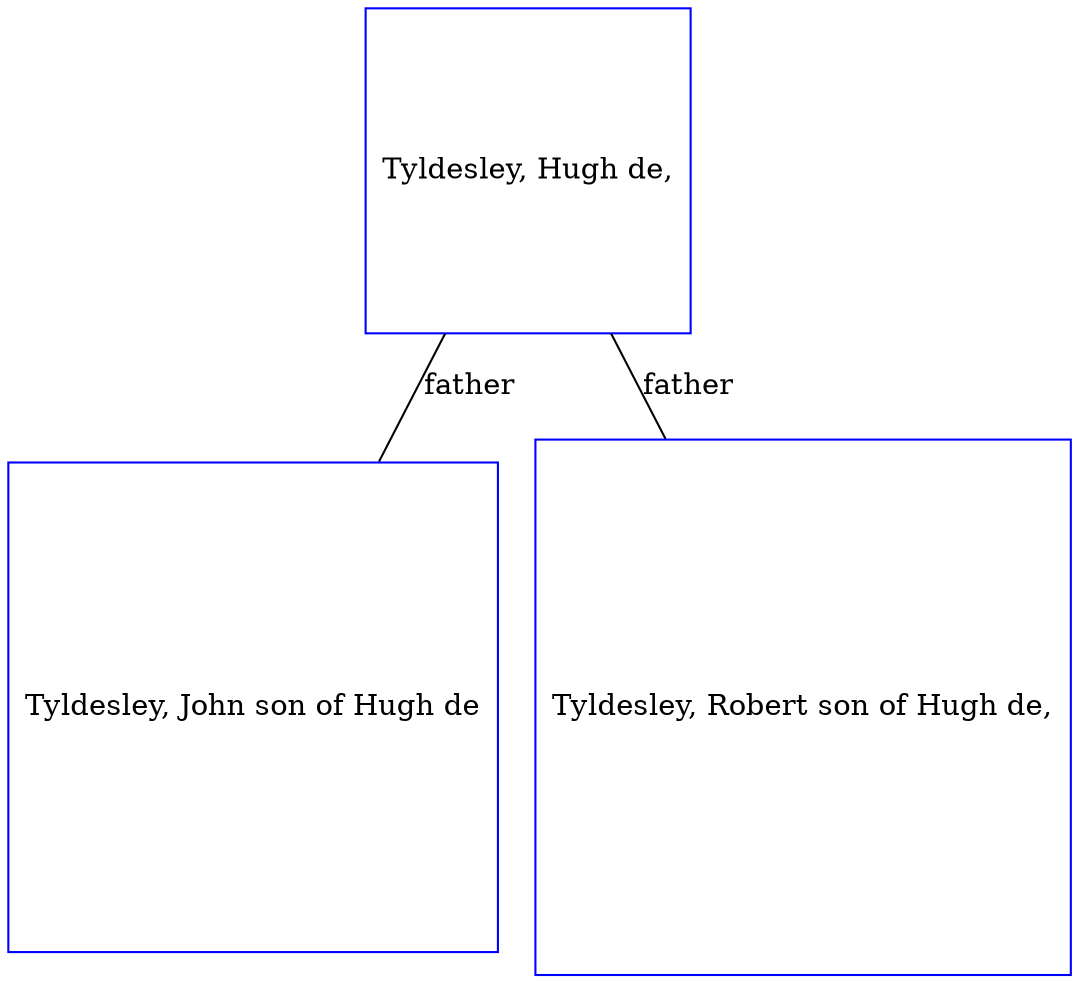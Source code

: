 digraph D {
    edge [dir=none];    node [shape=box];    "008701"   [label="Tyldesley, Hugh de,", shape=box, regular=1, color="blue"] ;
"008700"   [label="Tyldesley, John son of Hugh de", shape=box, regular=1, color="blue"] ;
"008706"   [label="Tyldesley, Robert son of Hugh de,", shape=box, regular=1, color="blue"] ;
008701->008700 [label="father",arrowsize=0.0]; 
008701->008706 [label="father",arrowsize=0.0]; 
}